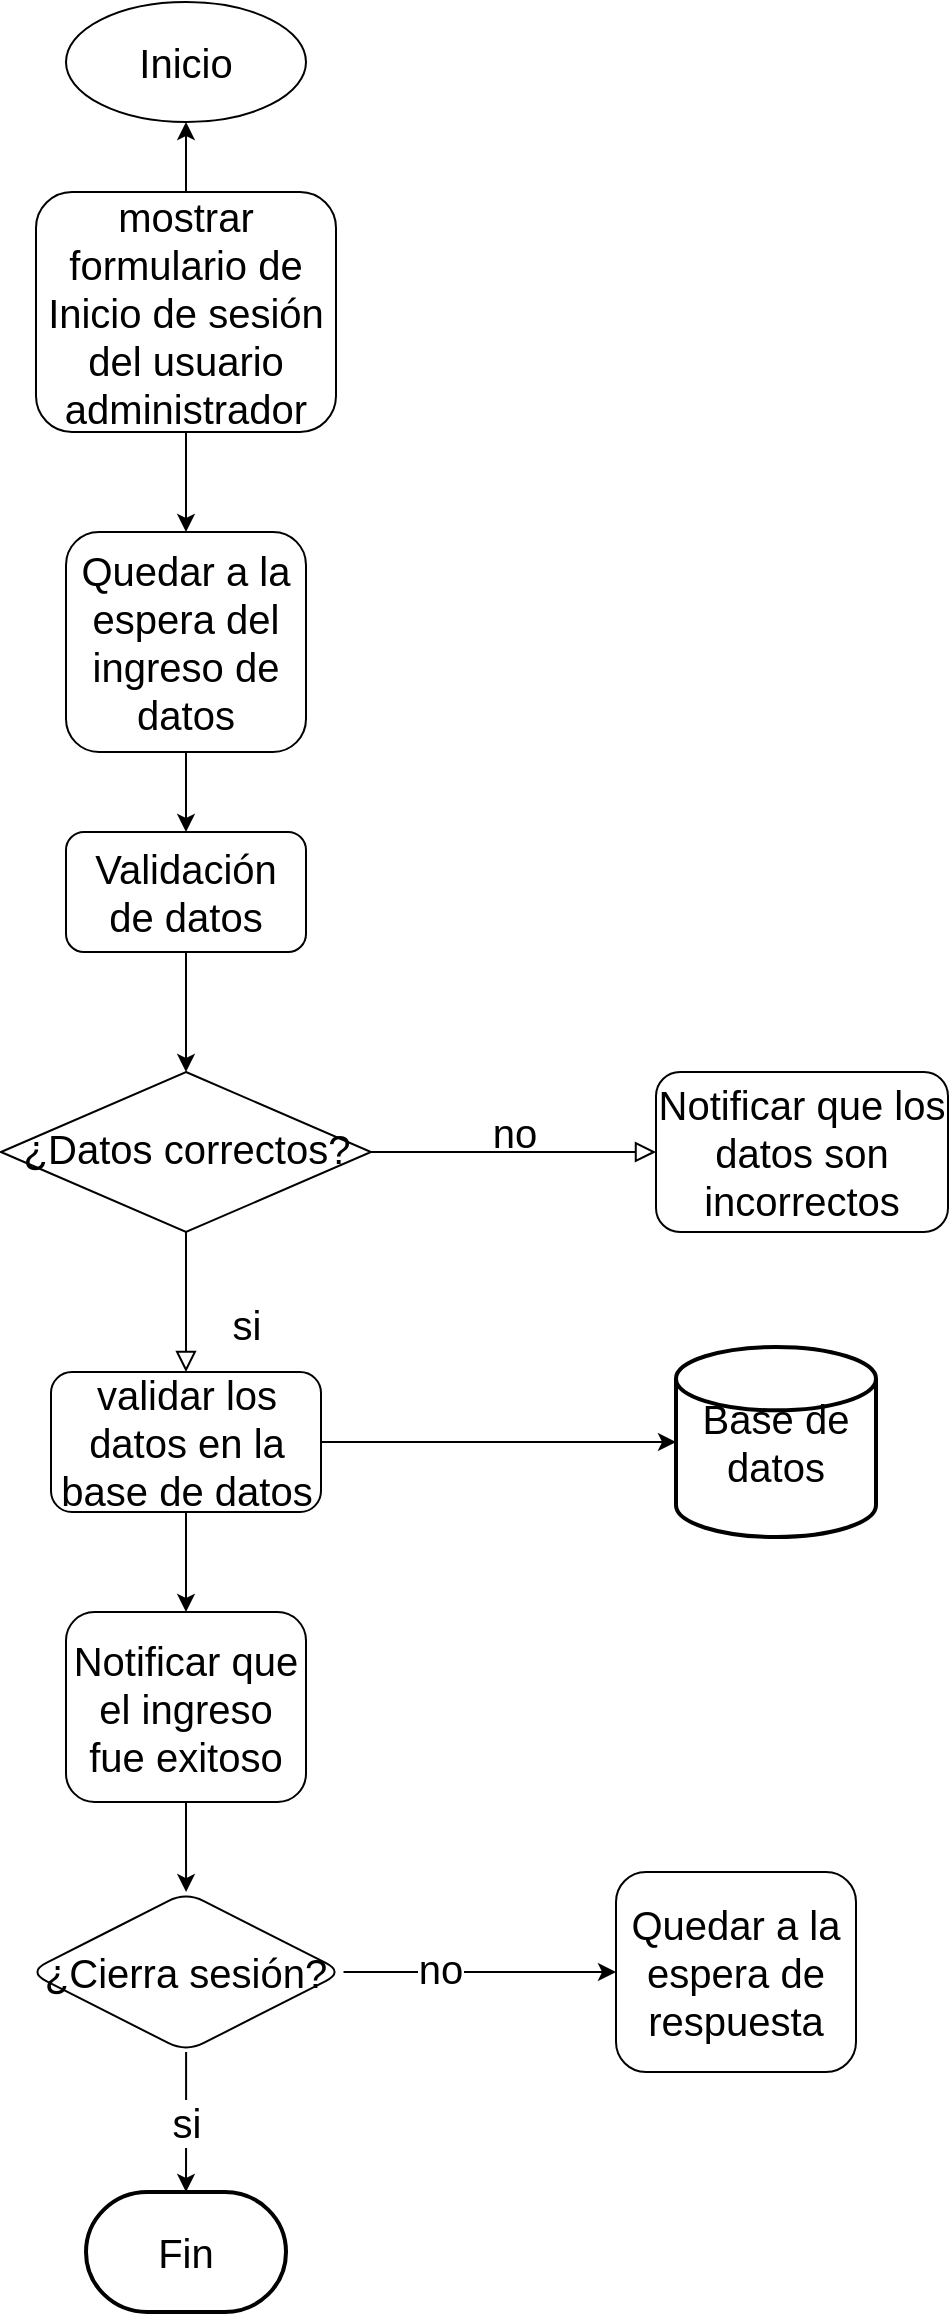 <mxfile version="20.2.3" type="device"><diagram id="C5RBs43oDa-KdzZeNtuy" name="Page-1"><mxGraphModel dx="914" dy="1751" grid="1" gridSize="10" guides="1" tooltips="1" connect="1" arrows="1" fold="1" page="1" pageScale="1" pageWidth="827" pageHeight="1169" math="0" shadow="0"><root><mxCell id="WIyWlLk6GJQsqaUBKTNV-0"/><mxCell id="WIyWlLk6GJQsqaUBKTNV-1" parent="WIyWlLk6GJQsqaUBKTNV-0"/><mxCell id="XxOZ33xtFcIxkpV5ors8-3" value="" style="edgeStyle=orthogonalEdgeStyle;rounded=0;orthogonalLoop=1;jettySize=auto;html=1;fontSize=20;" parent="WIyWlLk6GJQsqaUBKTNV-1" source="WIyWlLk6GJQsqaUBKTNV-3" target="XxOZ33xtFcIxkpV5ors8-2" edge="1"><mxGeometry relative="1" as="geometry"/></mxCell><mxCell id="XxOZ33xtFcIxkpV5ors8-13" value="" style="edgeStyle=orthogonalEdgeStyle;rounded=0;orthogonalLoop=1;jettySize=auto;html=1;fontSize=20;" parent="WIyWlLk6GJQsqaUBKTNV-1" source="WIyWlLk6GJQsqaUBKTNV-3" target="XxOZ33xtFcIxkpV5ors8-12" edge="1"><mxGeometry relative="1" as="geometry"/></mxCell><mxCell id="WIyWlLk6GJQsqaUBKTNV-3" value="&lt;font style=&quot;font-size: 20px;&quot;&gt;mostrar formulario de Inicio de sesión del usuario administrador&lt;/font&gt;" style="rounded=1;whiteSpace=wrap;html=1;fontSize=20;glass=0;strokeWidth=1;shadow=0;" parent="WIyWlLk6GJQsqaUBKTNV-1" vertex="1"><mxGeometry x="160" y="-110" width="150" height="120" as="geometry"/></mxCell><mxCell id="WIyWlLk6GJQsqaUBKTNV-8" value="&lt;font style=&quot;font-size: 20px;&quot;&gt;si&lt;/font&gt;" style="rounded=0;html=1;jettySize=auto;orthogonalLoop=1;fontSize=20;endArrow=block;endFill=0;endSize=8;strokeWidth=1;shadow=0;labelBackgroundColor=none;edgeStyle=orthogonalEdgeStyle;" parent="WIyWlLk6GJQsqaUBKTNV-1" source="WIyWlLk6GJQsqaUBKTNV-10" target="WIyWlLk6GJQsqaUBKTNV-11" edge="1"><mxGeometry x="0.294" y="30" relative="1" as="geometry"><mxPoint as="offset"/></mxGeometry></mxCell><mxCell id="WIyWlLk6GJQsqaUBKTNV-9" value="&lt;font style=&quot;font-size: 20px;&quot;&gt;no&lt;/font&gt;" style="edgeStyle=orthogonalEdgeStyle;rounded=0;html=1;jettySize=auto;orthogonalLoop=1;fontSize=20;endArrow=block;endFill=0;endSize=8;strokeWidth=1;shadow=0;labelBackgroundColor=none;" parent="WIyWlLk6GJQsqaUBKTNV-1" source="WIyWlLk6GJQsqaUBKTNV-10" target="WIyWlLk6GJQsqaUBKTNV-12" edge="1"><mxGeometry y="10" relative="1" as="geometry"><mxPoint as="offset"/></mxGeometry></mxCell><mxCell id="WIyWlLk6GJQsqaUBKTNV-10" value="&lt;font style=&quot;font-size: 20px;&quot;&gt;¿Datos correctos?&lt;/font&gt;" style="rhombus;whiteSpace=wrap;html=1;shadow=0;fontFamily=Helvetica;fontSize=20;align=center;strokeWidth=1;spacing=6;spacingTop=-4;" parent="WIyWlLk6GJQsqaUBKTNV-1" vertex="1"><mxGeometry x="142.5" y="330" width="185" height="80" as="geometry"/></mxCell><mxCell id="654x7rj18Sb3q_L9GxhT-8" value="" style="edgeStyle=orthogonalEdgeStyle;rounded=0;orthogonalLoop=1;jettySize=auto;html=1;fontSize=20;" edge="1" parent="WIyWlLk6GJQsqaUBKTNV-1" source="WIyWlLk6GJQsqaUBKTNV-11" target="654x7rj18Sb3q_L9GxhT-7"><mxGeometry relative="1" as="geometry"/></mxCell><mxCell id="654x7rj18Sb3q_L9GxhT-11" value="" style="edgeStyle=orthogonalEdgeStyle;rounded=0;orthogonalLoop=1;jettySize=auto;html=1;fontSize=20;" edge="1" parent="WIyWlLk6GJQsqaUBKTNV-1" source="WIyWlLk6GJQsqaUBKTNV-11" target="654x7rj18Sb3q_L9GxhT-6"><mxGeometry relative="1" as="geometry"/></mxCell><mxCell id="WIyWlLk6GJQsqaUBKTNV-11" value="&lt;font style=&quot;font-size: 20px;&quot;&gt;validar los datos en la base de datos&lt;/font&gt;" style="rounded=1;whiteSpace=wrap;html=1;fontSize=20;glass=0;strokeWidth=1;shadow=0;" parent="WIyWlLk6GJQsqaUBKTNV-1" vertex="1"><mxGeometry x="167.5" y="480" width="135" height="70" as="geometry"/></mxCell><mxCell id="WIyWlLk6GJQsqaUBKTNV-12" value="&lt;font style=&quot;font-size: 20px;&quot;&gt;Notificar que los datos son incorrectos&lt;/font&gt;" style="rounded=1;whiteSpace=wrap;html=1;fontSize=20;glass=0;strokeWidth=1;shadow=0;" parent="WIyWlLk6GJQsqaUBKTNV-1" vertex="1"><mxGeometry x="470" y="330" width="146" height="80" as="geometry"/></mxCell><mxCell id="XxOZ33xtFcIxkpV5ors8-6" value="" style="edgeStyle=orthogonalEdgeStyle;rounded=0;orthogonalLoop=1;jettySize=auto;html=1;fontSize=20;" parent="WIyWlLk6GJQsqaUBKTNV-1" source="XxOZ33xtFcIxkpV5ors8-2" target="XxOZ33xtFcIxkpV5ors8-5" edge="1"><mxGeometry relative="1" as="geometry"/></mxCell><mxCell id="XxOZ33xtFcIxkpV5ors8-2" value="&lt;font style=&quot;font-size: 20px;&quot;&gt;Quedar a la espera del ingreso de datos&lt;/font&gt;" style="rounded=1;whiteSpace=wrap;html=1;glass=0;strokeWidth=1;shadow=0;fontSize=20;" parent="WIyWlLk6GJQsqaUBKTNV-1" vertex="1"><mxGeometry x="175" y="60" width="120" height="110" as="geometry"/></mxCell><mxCell id="XxOZ33xtFcIxkpV5ors8-7" value="" style="edgeStyle=orthogonalEdgeStyle;rounded=0;orthogonalLoop=1;jettySize=auto;html=1;fontSize=20;" parent="WIyWlLk6GJQsqaUBKTNV-1" source="XxOZ33xtFcIxkpV5ors8-5" target="WIyWlLk6GJQsqaUBKTNV-10" edge="1"><mxGeometry relative="1" as="geometry"/></mxCell><mxCell id="XxOZ33xtFcIxkpV5ors8-5" value="&lt;font style=&quot;font-size: 20px;&quot;&gt;Validación de datos&lt;/font&gt;" style="whiteSpace=wrap;html=1;rounded=1;glass=0;strokeWidth=1;shadow=0;fontSize=20;" parent="WIyWlLk6GJQsqaUBKTNV-1" vertex="1"><mxGeometry x="175" y="210" width="120" height="60" as="geometry"/></mxCell><mxCell id="XxOZ33xtFcIxkpV5ors8-12" value="&lt;font style=&quot;font-size: 20px;&quot;&gt;Inicio&lt;/font&gt;" style="ellipse;whiteSpace=wrap;html=1;rounded=1;glass=0;strokeWidth=1;shadow=0;fontSize=20;" parent="WIyWlLk6GJQsqaUBKTNV-1" vertex="1"><mxGeometry x="175" y="-205" width="120" height="60" as="geometry"/></mxCell><mxCell id="654x7rj18Sb3q_L9GxhT-3" value="" style="edgeStyle=orthogonalEdgeStyle;rounded=0;orthogonalLoop=1;jettySize=auto;html=1;fontSize=20;" edge="1" parent="WIyWlLk6GJQsqaUBKTNV-1" source="654x7rj18Sb3q_L9GxhT-0" target="654x7rj18Sb3q_L9GxhT-2"><mxGeometry relative="1" as="geometry"/></mxCell><mxCell id="654x7rj18Sb3q_L9GxhT-15" value="no" style="edgeLabel;html=1;align=center;verticalAlign=middle;resizable=0;points=[];fontSize=20;" vertex="1" connectable="0" parent="654x7rj18Sb3q_L9GxhT-3"><mxGeometry x="-0.305" y="2" relative="1" as="geometry"><mxPoint as="offset"/></mxGeometry></mxCell><mxCell id="654x7rj18Sb3q_L9GxhT-13" value="si" style="edgeStyle=orthogonalEdgeStyle;rounded=0;orthogonalLoop=1;jettySize=auto;html=1;entryX=0.5;entryY=0;entryDx=0;entryDy=0;entryPerimeter=0;fontSize=20;" edge="1" parent="WIyWlLk6GJQsqaUBKTNV-1" source="654x7rj18Sb3q_L9GxhT-0" target="654x7rj18Sb3q_L9GxhT-14"><mxGeometry relative="1" as="geometry"><mxPoint x="235" y="910" as="targetPoint"/></mxGeometry></mxCell><mxCell id="654x7rj18Sb3q_L9GxhT-0" value="¿Cierra sesión?" style="rhombus;whiteSpace=wrap;html=1;rounded=1;glass=0;strokeWidth=1;shadow=0;fontSize=20;" vertex="1" parent="WIyWlLk6GJQsqaUBKTNV-1"><mxGeometry x="156.25" y="740" width="157.5" height="80" as="geometry"/></mxCell><mxCell id="654x7rj18Sb3q_L9GxhT-2" value="Quedar a la espera de respuesta" style="whiteSpace=wrap;html=1;rounded=1;glass=0;strokeWidth=1;shadow=0;fontSize=20;" vertex="1" parent="WIyWlLk6GJQsqaUBKTNV-1"><mxGeometry x="450" y="730" width="120" height="100" as="geometry"/></mxCell><mxCell id="654x7rj18Sb3q_L9GxhT-6" value="Base de datos" style="strokeWidth=2;html=1;shape=mxgraph.flowchart.database;whiteSpace=wrap;fontSize=20;" vertex="1" parent="WIyWlLk6GJQsqaUBKTNV-1"><mxGeometry x="480" y="467.5" width="100" height="95" as="geometry"/></mxCell><mxCell id="654x7rj18Sb3q_L9GxhT-10" value="" style="edgeStyle=orthogonalEdgeStyle;rounded=0;orthogonalLoop=1;jettySize=auto;html=1;fontSize=20;" edge="1" parent="WIyWlLk6GJQsqaUBKTNV-1" source="654x7rj18Sb3q_L9GxhT-7" target="654x7rj18Sb3q_L9GxhT-0"><mxGeometry relative="1" as="geometry"/></mxCell><mxCell id="654x7rj18Sb3q_L9GxhT-7" value="Notificar que el ingreso fue exitoso" style="whiteSpace=wrap;html=1;rounded=1;glass=0;strokeWidth=1;shadow=0;fontSize=20;" vertex="1" parent="WIyWlLk6GJQsqaUBKTNV-1"><mxGeometry x="175" y="600" width="120" height="95" as="geometry"/></mxCell><mxCell id="654x7rj18Sb3q_L9GxhT-14" value="Fin" style="strokeWidth=2;html=1;shape=mxgraph.flowchart.terminator;whiteSpace=wrap;fontSize=20;" vertex="1" parent="WIyWlLk6GJQsqaUBKTNV-1"><mxGeometry x="185" y="890" width="100" height="60" as="geometry"/></mxCell></root></mxGraphModel></diagram></mxfile>